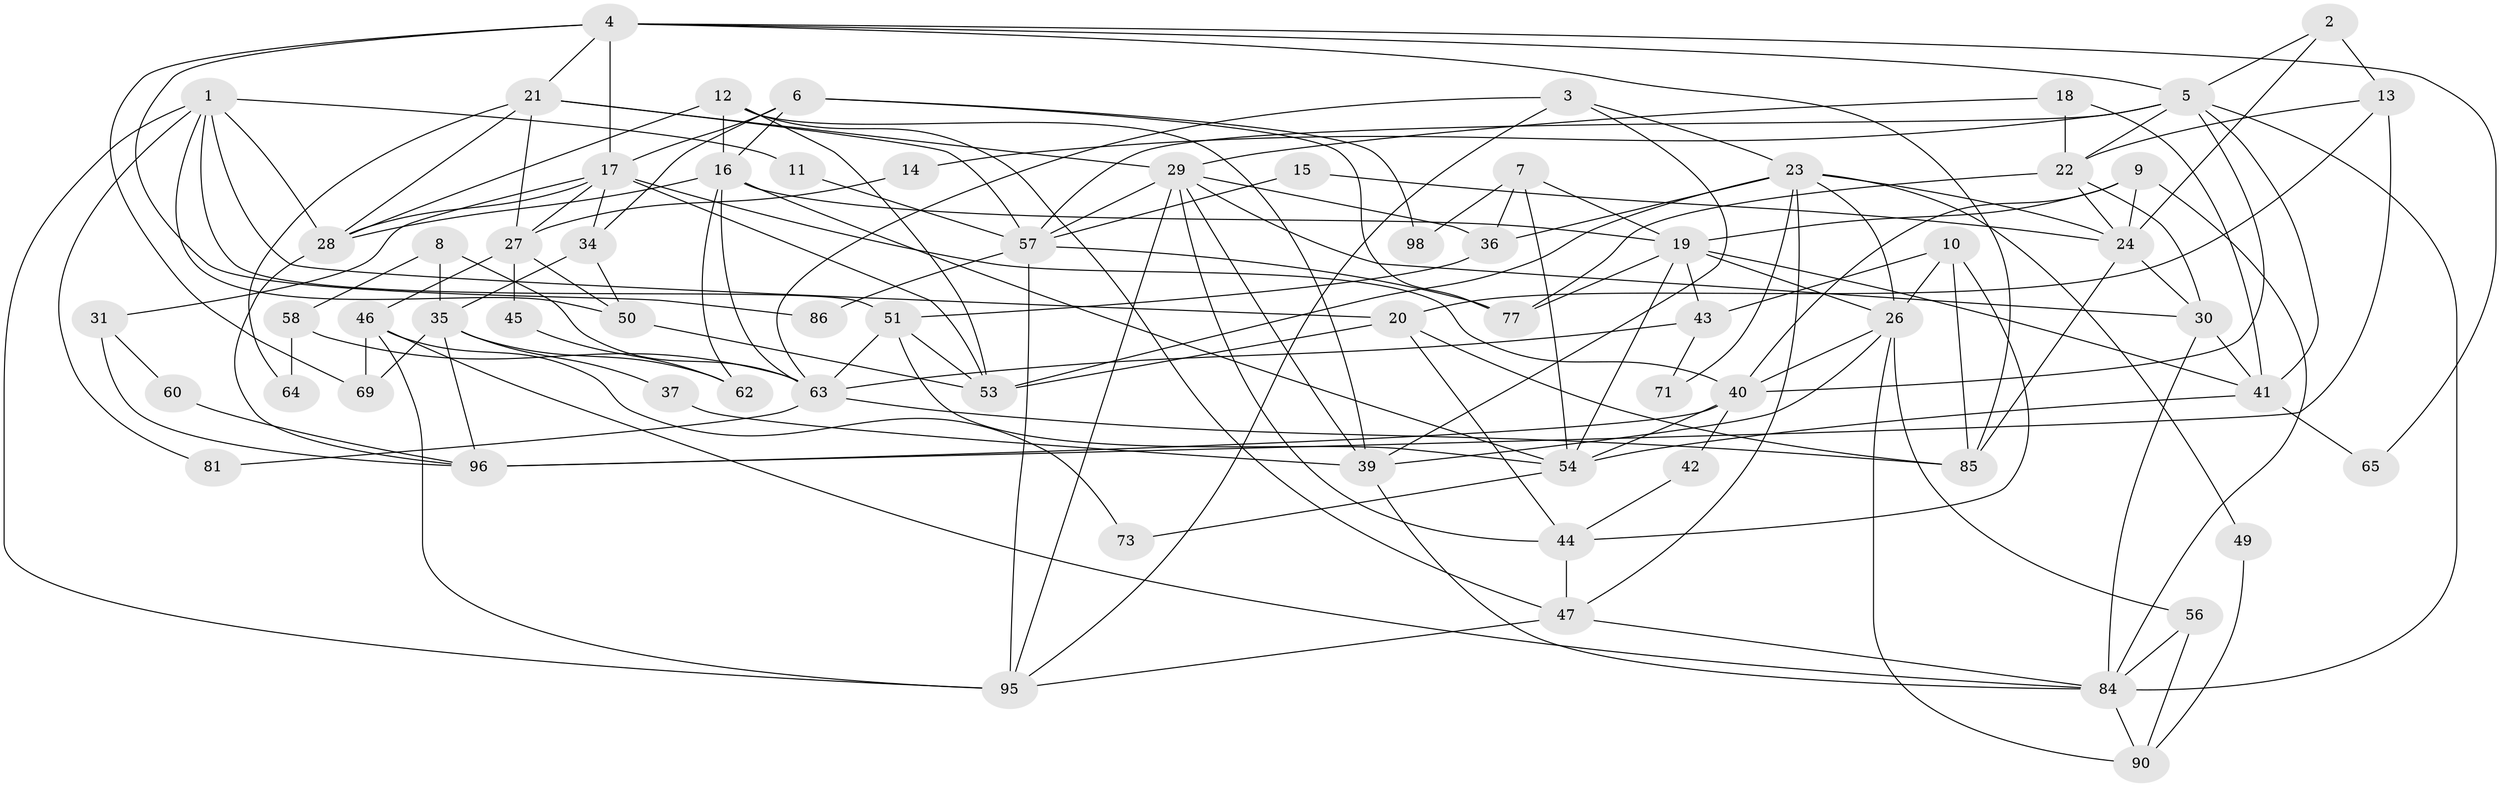 // Generated by graph-tools (version 1.1) at 2025/23/03/03/25 07:23:59]
// undirected, 68 vertices, 158 edges
graph export_dot {
graph [start="1"]
  node [color=gray90,style=filled];
  1 [super="+61"];
  2;
  3 [super="+74"];
  4 [super="+72"];
  5 [super="+25"];
  6 [super="+97"];
  7;
  8;
  9;
  10;
  11;
  12 [super="+38"];
  13;
  14;
  15;
  16 [super="+75"];
  17 [super="+91"];
  18;
  19 [super="+94"];
  20 [super="+78"];
  21 [super="+32"];
  22 [super="+48"];
  23;
  24 [super="+33"];
  26 [super="+83"];
  27;
  28 [super="+79"];
  29 [super="+68"];
  30;
  31;
  34;
  35 [super="+66"];
  36;
  37;
  39;
  40 [super="+67"];
  41 [super="+52"];
  42;
  43 [super="+55"];
  44 [super="+92"];
  45 [super="+76"];
  46 [super="+89"];
  47 [super="+70"];
  49;
  50;
  51 [super="+80"];
  53 [super="+87"];
  54 [super="+59"];
  56;
  57 [super="+82"];
  58;
  60;
  62;
  63 [super="+93"];
  64;
  65;
  69;
  71;
  73;
  77;
  81;
  84 [super="+88"];
  85;
  86;
  90;
  95;
  96;
  98;
  1 -- 50;
  1 -- 81;
  1 -- 51;
  1 -- 11;
  1 -- 95;
  1 -- 20;
  1 -- 28;
  2 -- 13;
  2 -- 24;
  2 -- 5;
  3 -- 23;
  3 -- 95;
  3 -- 39;
  3 -- 63;
  4 -- 85;
  4 -- 86;
  4 -- 17;
  4 -- 65;
  4 -- 69;
  4 -- 5;
  4 -- 21;
  5 -- 14;
  5 -- 84;
  5 -- 22;
  5 -- 41;
  5 -- 57;
  5 -- 40;
  6 -- 16;
  6 -- 34;
  6 -- 17;
  6 -- 98;
  6 -- 77;
  7 -- 36;
  7 -- 98;
  7 -- 19;
  7 -- 54;
  8 -- 58;
  8 -- 35;
  8 -- 63;
  9 -- 19;
  9 -- 24;
  9 -- 40;
  9 -- 84;
  10 -- 85;
  10 -- 44;
  10 -- 26;
  10 -- 43;
  11 -- 57;
  12 -- 53;
  12 -- 16;
  12 -- 28 [weight=2];
  12 -- 39;
  12 -- 47;
  13 -- 96;
  13 -- 20;
  13 -- 22;
  14 -- 27;
  15 -- 24;
  15 -- 57;
  16 -- 28;
  16 -- 54;
  16 -- 63 [weight=2];
  16 -- 62;
  16 -- 19;
  17 -- 34;
  17 -- 53;
  17 -- 27;
  17 -- 40;
  17 -- 31;
  17 -- 28;
  18 -- 29;
  18 -- 41;
  18 -- 22;
  19 -- 77;
  19 -- 26;
  19 -- 41;
  19 -- 43;
  19 -- 54 [weight=2];
  20 -- 44;
  20 -- 85;
  20 -- 53;
  21 -- 28;
  21 -- 57;
  21 -- 64;
  21 -- 29;
  21 -- 27;
  22 -- 30;
  22 -- 77;
  22 -- 24;
  23 -- 36;
  23 -- 49;
  23 -- 53 [weight=2];
  23 -- 71;
  23 -- 26;
  23 -- 24;
  23 -- 47;
  24 -- 30;
  24 -- 85;
  26 -- 90;
  26 -- 56;
  26 -- 39;
  26 -- 40;
  27 -- 45 [weight=2];
  27 -- 46;
  27 -- 50;
  28 -- 96;
  29 -- 36;
  29 -- 39;
  29 -- 57;
  29 -- 44;
  29 -- 30;
  29 -- 95;
  30 -- 41;
  30 -- 84;
  31 -- 96;
  31 -- 60;
  34 -- 50;
  34 -- 35;
  35 -- 37;
  35 -- 69;
  35 -- 96;
  35 -- 62;
  36 -- 51;
  37 -- 39;
  39 -- 84;
  40 -- 42;
  40 -- 96;
  40 -- 54;
  41 -- 65;
  41 -- 54;
  42 -- 44;
  43 -- 71;
  43 -- 63;
  44 -- 47;
  45 -- 62;
  46 -- 95;
  46 -- 73;
  46 -- 69;
  46 -- 84;
  47 -- 84;
  47 -- 95;
  49 -- 90;
  50 -- 53;
  51 -- 53;
  51 -- 54;
  51 -- 63;
  54 -- 73;
  56 -- 84;
  56 -- 90;
  57 -- 95;
  57 -- 86;
  57 -- 77;
  58 -- 64;
  58 -- 63;
  60 -- 96;
  63 -- 81;
  63 -- 85;
  84 -- 90;
}
